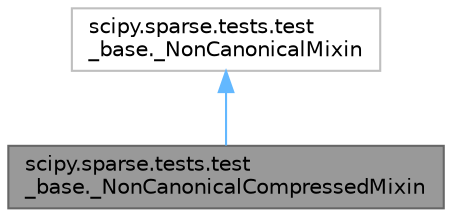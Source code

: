 digraph "scipy.sparse.tests.test_base._NonCanonicalCompressedMixin"
{
 // LATEX_PDF_SIZE
  bgcolor="transparent";
  edge [fontname=Helvetica,fontsize=10,labelfontname=Helvetica,labelfontsize=10];
  node [fontname=Helvetica,fontsize=10,shape=box,height=0.2,width=0.4];
  Node1 [id="Node000001",label="scipy.sparse.tests.test\l_base._NonCanonicalCompressedMixin",height=0.2,width=0.4,color="gray40", fillcolor="grey60", style="filled", fontcolor="black",tooltip=" "];
  Node2 -> Node1 [id="edge2_Node000001_Node000002",dir="back",color="steelblue1",style="solid",tooltip=" "];
  Node2 [id="Node000002",label="scipy.sparse.tests.test\l_base._NonCanonicalMixin",height=0.2,width=0.4,color="grey75", fillcolor="white", style="filled",URL="$d1/d14/classscipy_1_1sparse_1_1tests_1_1test__base_1_1__NonCanonicalMixin.html",tooltip=" "];
}
